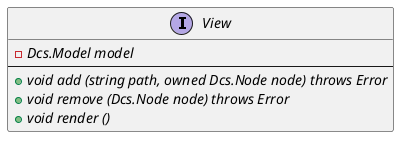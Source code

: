 /'
 '  UML include file for App.View
 '/

@startuml
interface View {
    -{abstract} Dcs.Model model
    ----
    +{abstract} void add (string path, owned Dcs.Node node) throws Error
    +{abstract} void remove (Dcs.Node node) throws Error
    +{abstract} void render ()
}
@enduml

